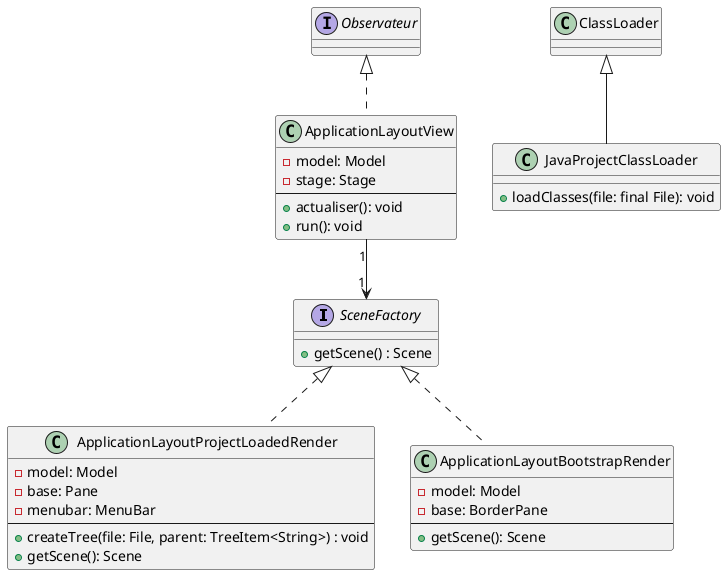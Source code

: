 @startuml

interface SceneFactory {
    + getScene() : Scene
}

class ApplicationLayoutProjectLoadedRender implements SceneFactory{
    - model: Model
    - base: Pane
    - menubar: MenuBar
    --
    + createTree(file: File, parent: TreeItem<String>) : void
    + getScene(): Scene
}

class ApplicationLayoutBootstrapRender implements SceneFactory{
    - model: Model
    - base: BorderPane
    --
    + getScene(): Scene
}

class JavaProjectClassLoader extends ClassLoader{
    + loadClasses(file: final File): void
}

class ApplicationLayoutView implements Observateur {
- model: Model
- stage: Stage
--
    + actualiser(): void
    + run(): void
}

ApplicationLayoutView "1" --> "1" SceneFactory

@enduml